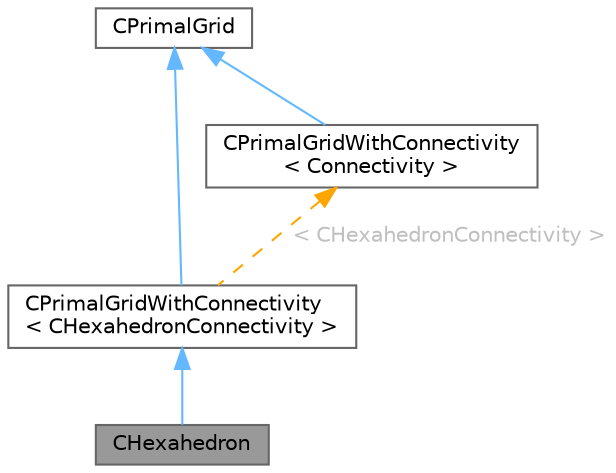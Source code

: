 digraph "CHexahedron"
{
 // LATEX_PDF_SIZE
  bgcolor="transparent";
  edge [fontname=Helvetica,fontsize=10,labelfontname=Helvetica,labelfontsize=10];
  node [fontname=Helvetica,fontsize=10,shape=box,height=0.2,width=0.4];
  Node1 [id="Node000001",label="CHexahedron",height=0.2,width=0.4,color="gray40", fillcolor="grey60", style="filled", fontcolor="black",tooltip="Class for hexahedron element definition."];
  Node2 -> Node1 [id="edge1_Node000001_Node000002",dir="back",color="steelblue1",style="solid",tooltip=" "];
  Node2 [id="Node000002",label="CPrimalGridWithConnectivity\l\< CHexahedronConnectivity \>",height=0.2,width=0.4,color="gray40", fillcolor="white", style="filled",URL="$classCPrimalGridWithConnectivity.html",tooltip=" "];
  Node3 -> Node2 [id="edge2_Node000002_Node000003",dir="back",color="steelblue1",style="solid",tooltip=" "];
  Node3 [id="Node000003",label="CPrimalGrid",height=0.2,width=0.4,color="gray40", fillcolor="white", style="filled",URL="$classCPrimalGrid.html",tooltip="Class to define the numerical primal grid."];
  Node4 -> Node2 [id="edge3_Node000002_Node000004",dir="back",color="orange",style="dashed",tooltip=" ",label=" \< CHexahedronConnectivity \>",fontcolor="grey" ];
  Node4 [id="Node000004",label="CPrimalGridWithConnectivity\l\< Connectivity \>",height=0.2,width=0.4,color="gray40", fillcolor="white", style="filled",URL="$classCPrimalGridWithConnectivity.html",tooltip="Override the connectivity getters of CPrimalGrid."];
  Node3 -> Node4 [id="edge4_Node000004_Node000003",dir="back",color="steelblue1",style="solid",tooltip=" "];
}
